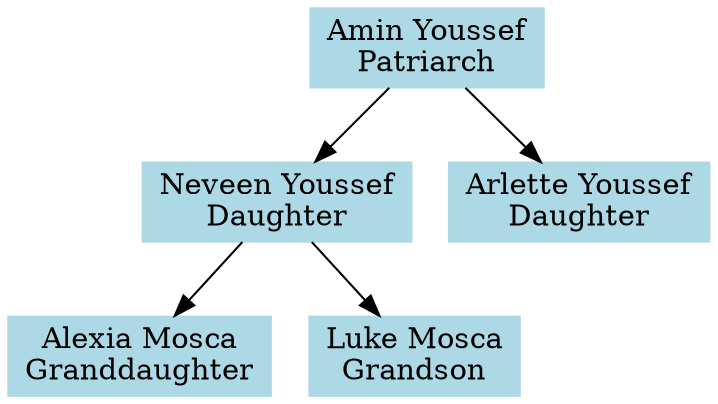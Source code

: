 digraph FamilyTree {
  node [shape=box, style=filled, color=lightblue];
  "1" [label="Amin Youssef\nPatriarch"]
  "2" [label="Neveen Youssef\nDaughter"]
  "1" -> "2"
  "3" [label="Alexia Mosca\nGranddaughter"]
  "2" -> "3"
  "4" [label="Luke Mosca\nGrandson"]
  "2" -> "4"
  "5" [label="Arlette Youssef\nDaughter"]
  "1" -> "5"
}
